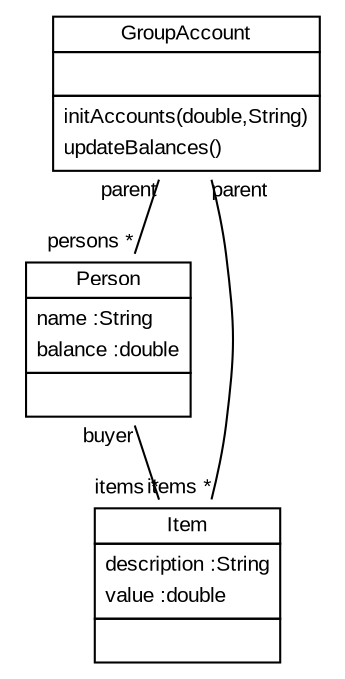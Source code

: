
 digraph ClassDiagram {
    node [shape = none, fontsize = 10, fontname = "Arial"]; 
    edge [fontsize = 10, fontname = "Arial"];
    
    
    _GroupAccount [label=<<table border='0' cellborder='1' cellspacing='0'> <tr> <td HREF="../examples/org/sdmlib/examples/groupAccount/GroupAccount.java">GroupAccount</td> </tr> <tr><td><table border='0' cellborder='0' cellspacing='0'> <tr><td> </td></tr> </table></td></tr> <tr><td><table border='0' cellborder='0' cellspacing='0'> <tr><td align='left'>initAccounts(double,String)</td></tr> <tr><td align='left'>updateBalances()</td></tr>  </table></td></tr> </table>>];
    _Person [label=<<table border='0' cellborder='1' cellspacing='0'> <tr> <td HREF="../examples/org/sdmlib/examples/groupAccount/Person.java">Person</td> </tr> <tr><td><table border='0' cellborder='0' cellspacing='0'> <tr><td align='left'>name :String</td></tr> <tr><td align='left'>balance :double</td></tr>  </table></td></tr> <tr><td><table border='0' cellborder='0' cellspacing='0'> <tr><td> </td></tr> </table></td></tr> </table>>];
    _Item [label=<<table border='0' cellborder='1' cellspacing='0'> <tr> <td HREF="../examples/org/sdmlib/examples/groupAccount/Item.java">Item</td> </tr> <tr><td><table border='0' cellborder='0' cellspacing='0'> <tr><td align='left'>description :String</td></tr> <tr><td align='left'>value :double</td></tr>  </table></td></tr> <tr><td><table border='0' cellborder='0' cellspacing='0'> <tr><td> </td></tr> </table></td></tr> </table>>];
    
    
    
    _GroupAccount -> _Person [headlabel = "persons *" taillabel = "parent" arrowhead = "none" ];
    _GroupAccount -> _Item [headlabel = "items *" taillabel = "parent" arrowhead = "none" ];
    _Person -> _Item [headlabel = "items *" taillabel = "buyer" arrowhead = "none" ];
}
